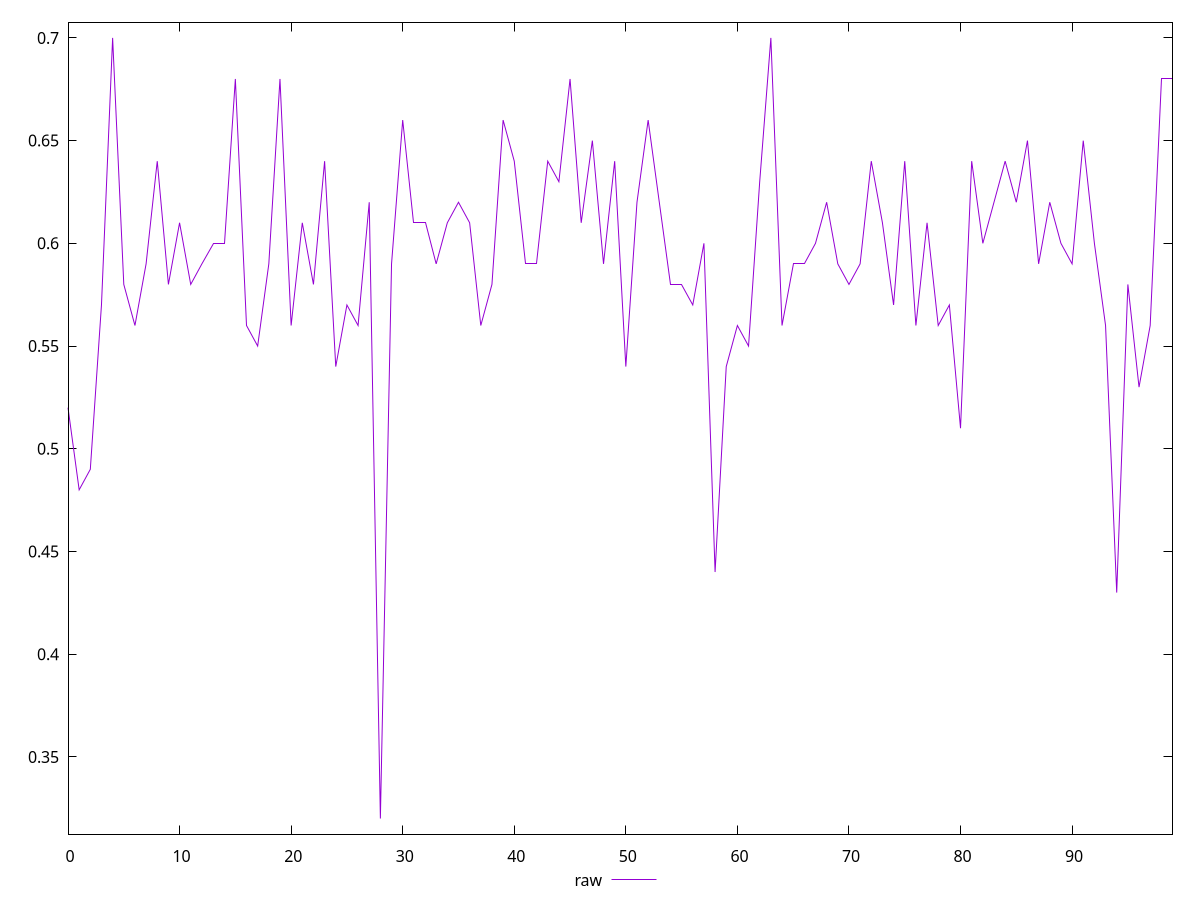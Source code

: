 reset

$raw <<EOF
0 0.52
1 0.48
2 0.49
3 0.57
4 0.7
5 0.58
6 0.56
7 0.59
8 0.64
9 0.58
10 0.61
11 0.58
12 0.59
13 0.6
14 0.6
15 0.68
16 0.56
17 0.55
18 0.59
19 0.68
20 0.56
21 0.61
22 0.58
23 0.64
24 0.54
25 0.57
26 0.56
27 0.62
28 0.32
29 0.59
30 0.66
31 0.61
32 0.61
33 0.59
34 0.61
35 0.62
36 0.61
37 0.56
38 0.58
39 0.66
40 0.64
41 0.59
42 0.59
43 0.64
44 0.63
45 0.68
46 0.61
47 0.65
48 0.59
49 0.64
50 0.54
51 0.62
52 0.66
53 0.62
54 0.58
55 0.58
56 0.57
57 0.6
58 0.44
59 0.54
60 0.56
61 0.55
62 0.63
63 0.7
64 0.56
65 0.59
66 0.59
67 0.6
68 0.62
69 0.59
70 0.58
71 0.59
72 0.64
73 0.61
74 0.57
75 0.64
76 0.56
77 0.61
78 0.56
79 0.57
80 0.51
81 0.64
82 0.6
83 0.62
84 0.64
85 0.62
86 0.65
87 0.59
88 0.62
89 0.6
90 0.59
91 0.65
92 0.6
93 0.56
94 0.43
95 0.58
96 0.53
97 0.56
98 0.68
99 0.68
EOF

set key outside below
set xrange [0:99]
set yrange [0.3124:0.7076]
set trange [0.3124:0.7076]
set terminal svg size 640, 500 enhanced background rgb 'white'
set output "reports/report_00027_2021-02-24T12-40-31.850Z/meta/score/samples/music/raw/values.svg"

plot $raw title "raw" with line

reset
